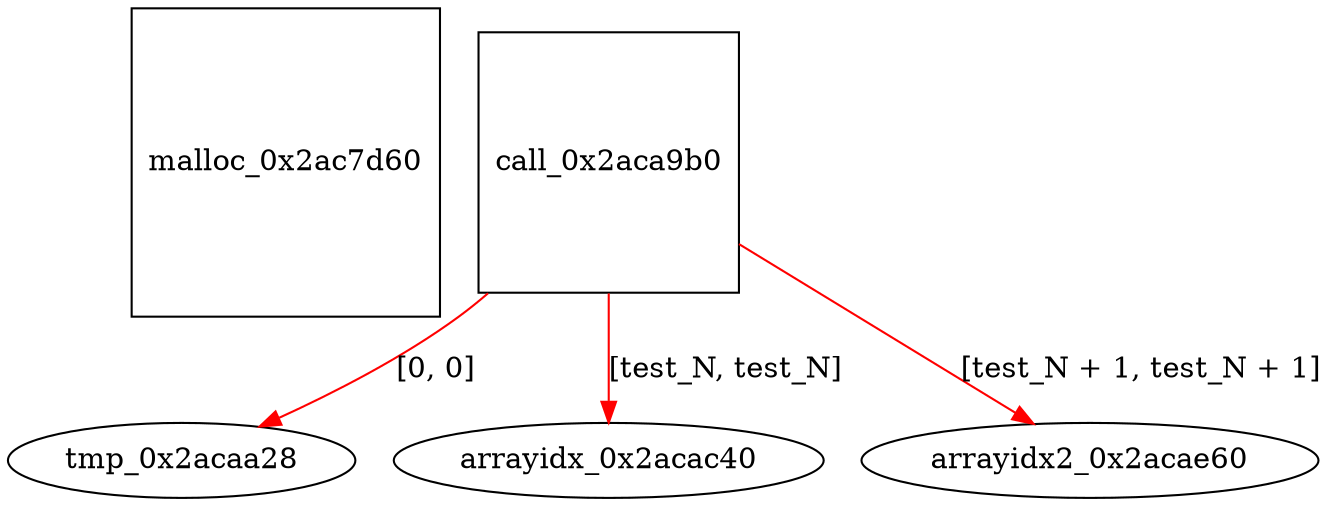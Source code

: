 digraph grafico {
"malloc_0x2ac7d60" [shape=square];
"call_0x2aca9b0" [shape=square];
"tmp_0x2acaa28" [shape=ellipse];
"call_0x2aca9b0" -> "tmp_0x2acaa28" [label="[0, 0]",color=red];
"arrayidx_0x2acac40" [shape=ellipse];
"call_0x2aca9b0" -> "arrayidx_0x2acac40" [label="[test_N, test_N]",color=red];
"arrayidx2_0x2acae60" [shape=ellipse];
"call_0x2aca9b0" -> "arrayidx2_0x2acae60" [label="[test_N + 1, test_N + 1]",color=red];
}